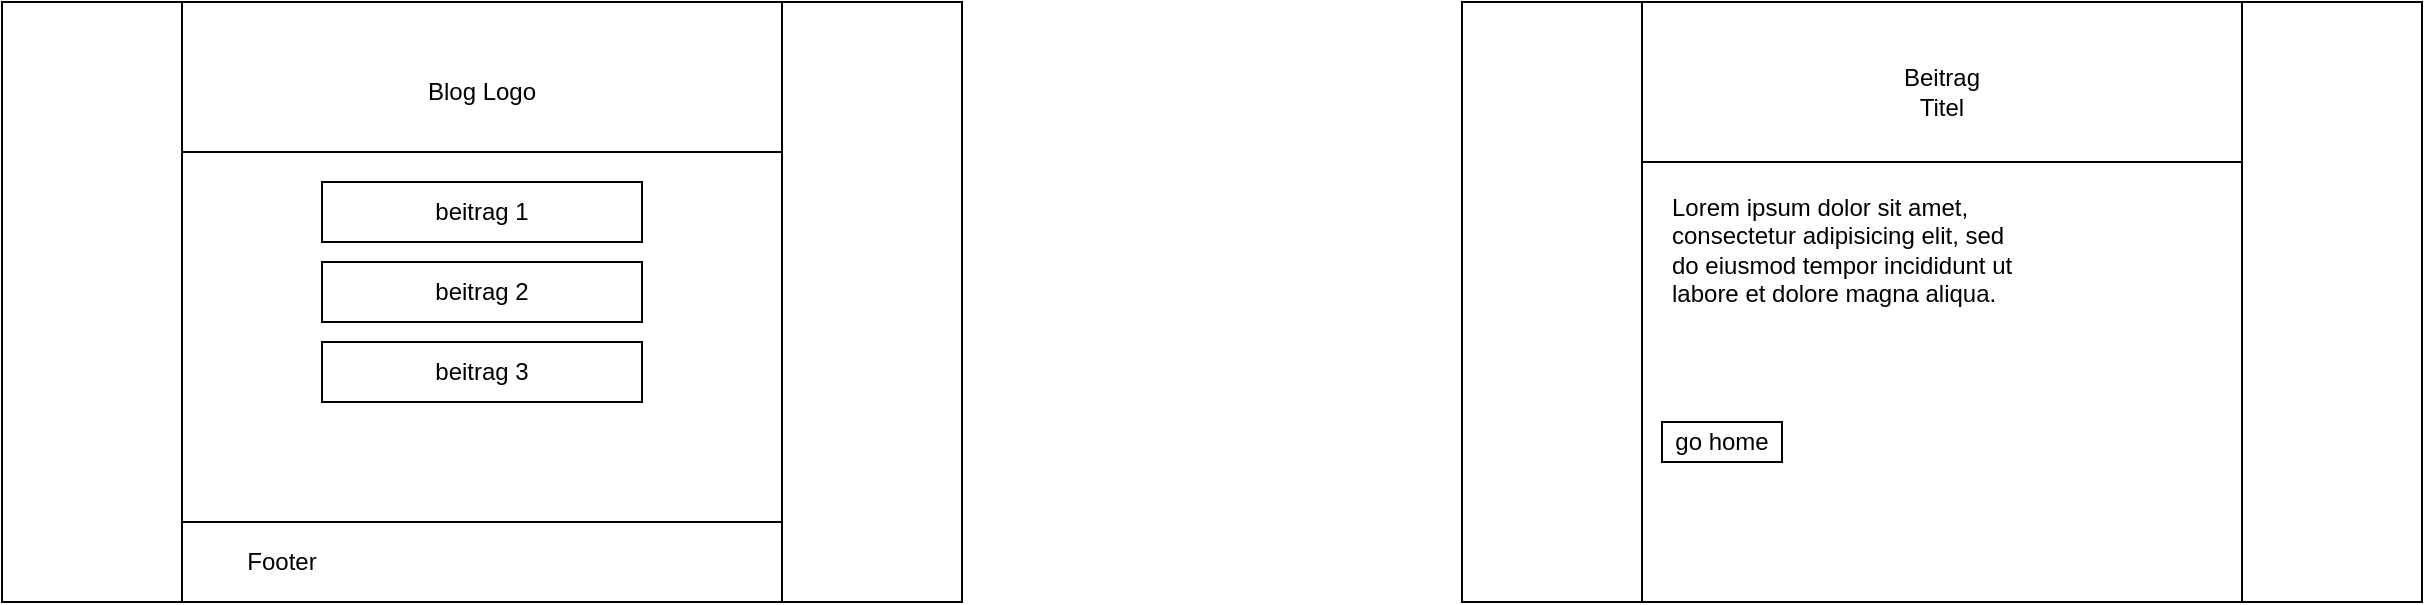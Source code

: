 <mxfile version="16.6.1" type="device"><diagram id="1hm6Q6XKZSnvbzfiXeC5" name="Page-1"><mxGraphModel dx="1264" dy="523" grid="1" gridSize="10" guides="1" tooltips="1" connect="1" arrows="1" fold="1" page="1" pageScale="1" pageWidth="827" pageHeight="1169" math="0" shadow="0"><root><mxCell id="0"/><mxCell id="1" parent="0"/><mxCell id="hBe_-flHrOfophEdzUtL-2" value="" style="rounded=0;whiteSpace=wrap;html=1;" vertex="1" parent="1"><mxGeometry x="140" y="110" width="480" height="300" as="geometry"/></mxCell><mxCell id="hBe_-flHrOfophEdzUtL-3" value="" style="whiteSpace=wrap;html=1;aspect=fixed;" vertex="1" parent="1"><mxGeometry x="230" y="110" width="300" height="300" as="geometry"/></mxCell><mxCell id="hBe_-flHrOfophEdzUtL-4" value="Blog Logo" style="text;html=1;strokeColor=none;fillColor=none;align=center;verticalAlign=middle;whiteSpace=wrap;rounded=0;" vertex="1" parent="1"><mxGeometry x="350" y="140" width="60" height="30" as="geometry"/></mxCell><mxCell id="hBe_-flHrOfophEdzUtL-7" value="" style="endArrow=none;html=1;rounded=0;entryX=0;entryY=0.25;entryDx=0;entryDy=0;exitX=1;exitY=0.25;exitDx=0;exitDy=0;" edge="1" parent="1" source="hBe_-flHrOfophEdzUtL-3" target="hBe_-flHrOfophEdzUtL-3"><mxGeometry width="50" height="50" relative="1" as="geometry"><mxPoint x="390" y="300" as="sourcePoint"/><mxPoint x="440" y="250" as="targetPoint"/></mxGeometry></mxCell><mxCell id="hBe_-flHrOfophEdzUtL-8" value="beitrag 1" style="rounded=0;whiteSpace=wrap;html=1;" vertex="1" parent="1"><mxGeometry x="300" y="200" width="160" height="30" as="geometry"/></mxCell><mxCell id="hBe_-flHrOfophEdzUtL-9" value="beitrag 2" style="rounded=0;whiteSpace=wrap;html=1;" vertex="1" parent="1"><mxGeometry x="300" y="240" width="160" height="30" as="geometry"/></mxCell><mxCell id="hBe_-flHrOfophEdzUtL-10" value="beitrag 3" style="rounded=0;whiteSpace=wrap;html=1;" vertex="1" parent="1"><mxGeometry x="300" y="280" width="160" height="30" as="geometry"/></mxCell><mxCell id="hBe_-flHrOfophEdzUtL-12" value="" style="rounded=0;whiteSpace=wrap;html=1;" vertex="1" parent="1"><mxGeometry x="230" y="370" width="300" height="40" as="geometry"/></mxCell><mxCell id="hBe_-flHrOfophEdzUtL-13" value="Footer" style="text;html=1;strokeColor=none;fillColor=none;align=center;verticalAlign=middle;whiteSpace=wrap;rounded=0;" vertex="1" parent="1"><mxGeometry x="250" y="375" width="60" height="30" as="geometry"/></mxCell><mxCell id="hBe_-flHrOfophEdzUtL-14" value="" style="rounded=0;whiteSpace=wrap;html=1;" vertex="1" parent="1"><mxGeometry x="870" y="110" width="480" height="300" as="geometry"/></mxCell><mxCell id="hBe_-flHrOfophEdzUtL-15" value="" style="whiteSpace=wrap;html=1;aspect=fixed;" vertex="1" parent="1"><mxGeometry x="960" y="110" width="300" height="300" as="geometry"/></mxCell><mxCell id="hBe_-flHrOfophEdzUtL-16" value="Beitrag Titel" style="text;html=1;strokeColor=none;fillColor=none;align=center;verticalAlign=middle;whiteSpace=wrap;rounded=0;" vertex="1" parent="1"><mxGeometry x="1080" y="140" width="60" height="30" as="geometry"/></mxCell><mxCell id="hBe_-flHrOfophEdzUtL-17" value="" style="endArrow=none;html=1;rounded=0;entryX=0;entryY=0.25;entryDx=0;entryDy=0;exitX=1;exitY=0.25;exitDx=0;exitDy=0;" edge="1" parent="1"><mxGeometry width="50" height="50" relative="1" as="geometry"><mxPoint x="1260" y="190" as="sourcePoint"/><mxPoint x="960" y="190" as="targetPoint"/></mxGeometry></mxCell><mxCell id="hBe_-flHrOfophEdzUtL-18" value="go home" style="rounded=0;whiteSpace=wrap;html=1;" vertex="1" parent="1"><mxGeometry x="970" y="320" width="60" height="20" as="geometry"/></mxCell><mxCell id="hBe_-flHrOfophEdzUtL-20" value="&lt;h1&gt;&lt;br&gt;&lt;/h1&gt;&lt;p&gt;Lorem ipsum dolor sit amet, consectetur adipisicing elit, sed do eiusmod tempor incididunt ut labore et dolore magna aliqua.&lt;/p&gt;" style="text;html=1;strokeColor=none;fillColor=none;spacing=5;spacingTop=-20;whiteSpace=wrap;overflow=hidden;rounded=0;" vertex="1" parent="1"><mxGeometry x="970" y="155" width="190" height="120" as="geometry"/></mxCell></root></mxGraphModel></diagram></mxfile>